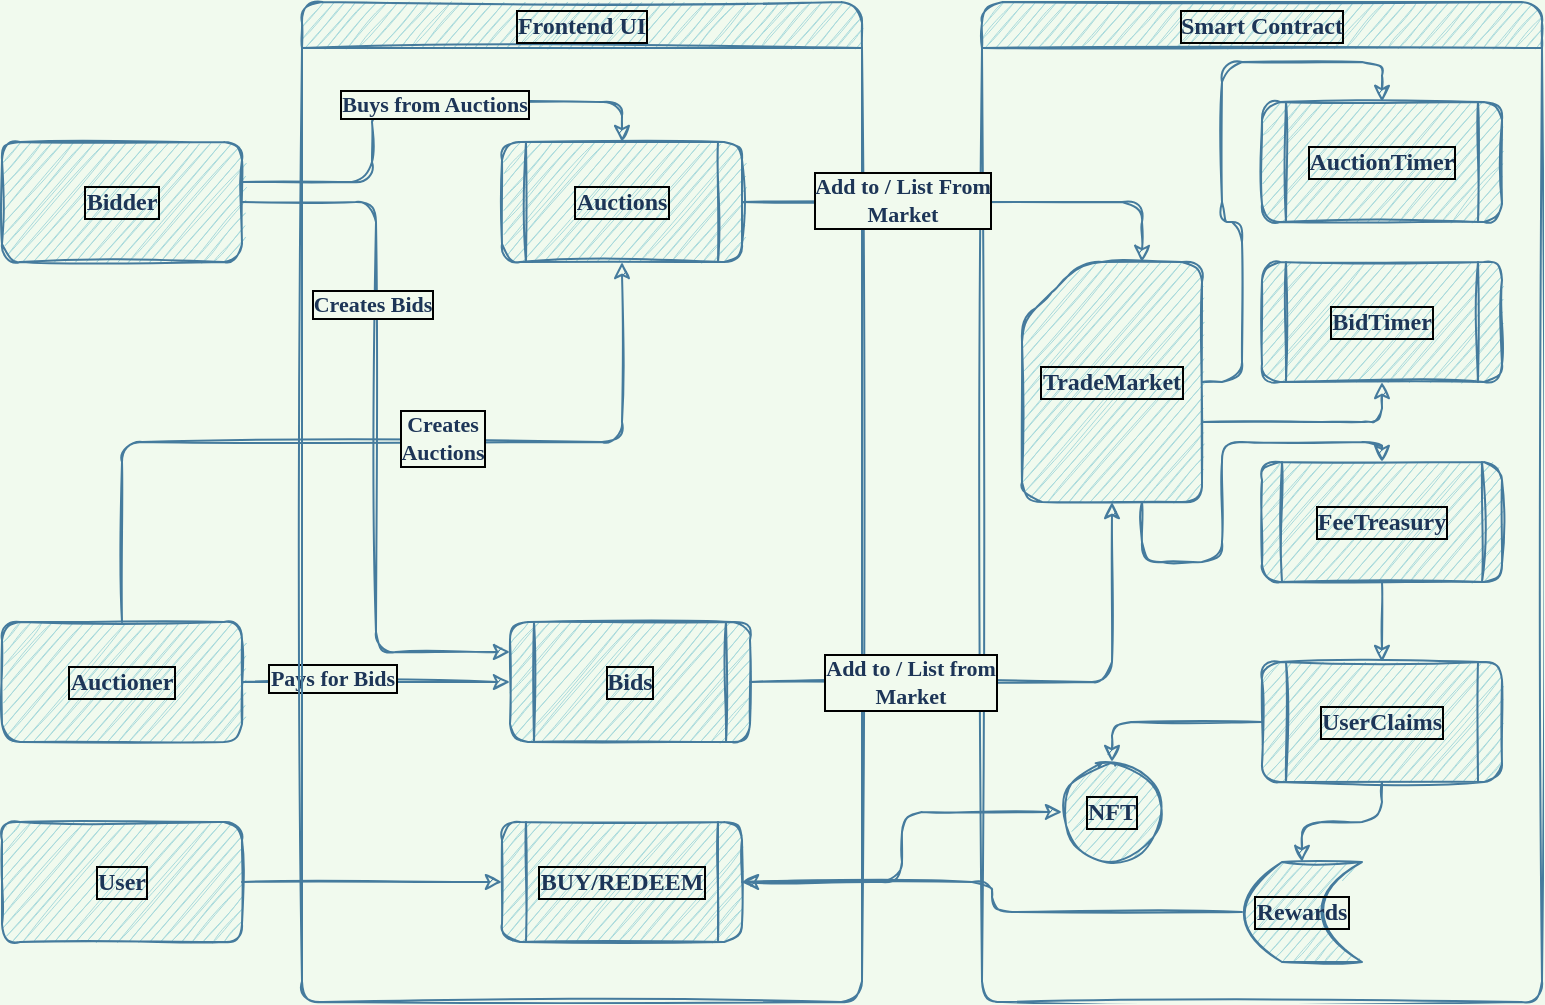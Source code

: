<mxfile version="20.1.1" type="github"><diagram id="liOjjNCT1dq1FV__pWlV" name="Page-1"><mxGraphModel dx="807" dy="535" grid="1" gridSize="10" guides="1" tooltips="1" connect="1" arrows="1" fold="1" page="1" pageScale="1" pageWidth="827" pageHeight="1169" background="#F1FAEE" math="0" shadow="0"><root><mxCell id="0"/><mxCell id="1" parent="0"/><mxCell id="U1PjDym7C2muqjDsKOkz-30" value="" style="group;rounded=1;sketch=1;fontColor=#1D3557;" vertex="1" connectable="0" parent="1"><mxGeometry x="160" y="30" width="770" height="500" as="geometry"/></mxCell><mxCell id="U1PjDym7C2muqjDsKOkz-1" value="Bidder" style="rounded=1;whiteSpace=wrap;html=1;fillColor=#A8DADC;fontColor=#1D3557;strokeColor=#457B9D;labelBorderColor=default;align=center;verticalAlign=middle;horizontal=1;fontStyle=1;fontFamily=Tahoma;sketch=1;" vertex="1" parent="U1PjDym7C2muqjDsKOkz-30"><mxGeometry y="70" width="120" height="60" as="geometry"/></mxCell><mxCell id="U1PjDym7C2muqjDsKOkz-2" value="Auctioner" style="rounded=1;whiteSpace=wrap;html=1;fillColor=#A8DADC;fontColor=#1D3557;strokeColor=#457B9D;labelBorderColor=default;align=center;verticalAlign=middle;horizontal=1;fontStyle=1;fontFamily=Tahoma;sketch=1;" vertex="1" parent="U1PjDym7C2muqjDsKOkz-30"><mxGeometry y="310" width="120" height="60" as="geometry"/></mxCell><mxCell id="U1PjDym7C2muqjDsKOkz-3" value="Auctions" style="shape=process;whiteSpace=wrap;html=1;backgroundOutline=1;fillColor=#A8DADC;strokeColor=#457B9D;fontColor=#1D3557;labelBorderColor=default;align=center;verticalAlign=middle;horizontal=1;fontStyle=1;fontFamily=Tahoma;rounded=1;sketch=1;" vertex="1" parent="U1PjDym7C2muqjDsKOkz-30"><mxGeometry x="250" y="70" width="120" height="60" as="geometry"/></mxCell><mxCell id="U1PjDym7C2muqjDsKOkz-10" style="edgeStyle=orthogonalEdgeStyle;orthogonalLoop=1;jettySize=auto;html=1;entryX=0.5;entryY=0;entryDx=0;entryDy=0;labelBackgroundColor=#F1FAEE;strokeColor=#457B9D;fontColor=#1D3557;rounded=1;labelBorderColor=default;align=center;verticalAlign=middle;horizontal=1;fontStyle=1;fontFamily=Tahoma;sketch=1;" edge="1" parent="U1PjDym7C2muqjDsKOkz-30" source="U1PjDym7C2muqjDsKOkz-1" target="U1PjDym7C2muqjDsKOkz-3"><mxGeometry relative="1" as="geometry"><Array as="points"><mxPoint x="185" y="90"/><mxPoint x="185" y="50"/><mxPoint x="310" y="50"/></Array></mxGeometry></mxCell><mxCell id="U1PjDym7C2muqjDsKOkz-11" value="Buys from Auctions" style="edgeLabel;html=1;align=center;verticalAlign=middle;resizable=0;points=[];labelBackgroundColor=#F1FAEE;fontColor=#1D3557;labelBorderColor=default;horizontal=1;fontStyle=1;fontFamily=Tahoma;rounded=1;sketch=1;" vertex="1" connectable="0" parent="U1PjDym7C2muqjDsKOkz-10"><mxGeometry x="0.088" y="-1" relative="1" as="geometry"><mxPoint as="offset"/></mxGeometry></mxCell><mxCell id="U1PjDym7C2muqjDsKOkz-9" style="edgeStyle=orthogonalEdgeStyle;rounded=1;orthogonalLoop=1;jettySize=auto;html=1;entryX=0.5;entryY=1;entryDx=0;entryDy=0;labelBackgroundColor=#F1FAEE;strokeColor=#457B9D;fontColor=#1D3557;labelBorderColor=default;align=center;verticalAlign=middle;horizontal=1;fontStyle=1;fontFamily=Tahoma;sketch=1;" edge="1" parent="U1PjDym7C2muqjDsKOkz-30" source="U1PjDym7C2muqjDsKOkz-2" target="U1PjDym7C2muqjDsKOkz-3"><mxGeometry relative="1" as="geometry"><Array as="points"><mxPoint x="60" y="220"/><mxPoint x="310" y="220"/></Array></mxGeometry></mxCell><mxCell id="U1PjDym7C2muqjDsKOkz-12" value="Creates &lt;br&gt;Auctions" style="edgeLabel;html=1;align=center;verticalAlign=middle;resizable=0;points=[];labelBackgroundColor=#F1FAEE;fontColor=#1D3557;labelBorderColor=default;horizontal=1;fontStyle=1;fontFamily=Tahoma;rounded=1;sketch=1;" vertex="1" connectable="0" parent="U1PjDym7C2muqjDsKOkz-9"><mxGeometry x="0.163" y="2" relative="1" as="geometry"><mxPoint as="offset"/></mxGeometry></mxCell><mxCell id="U1PjDym7C2muqjDsKOkz-4" value="Bids" style="shape=process;whiteSpace=wrap;html=1;backgroundOutline=1;fillColor=#A8DADC;strokeColor=#457B9D;fontColor=#1D3557;labelBorderColor=default;align=center;verticalAlign=middle;horizontal=1;fontStyle=1;fontFamily=Tahoma;rounded=1;sketch=1;" vertex="1" parent="U1PjDym7C2muqjDsKOkz-30"><mxGeometry x="254" y="310" width="120" height="60" as="geometry"/></mxCell><mxCell id="U1PjDym7C2muqjDsKOkz-7" style="edgeStyle=orthogonalEdgeStyle;orthogonalLoop=1;jettySize=auto;html=1;entryX=0;entryY=0.25;entryDx=0;entryDy=0;labelBackgroundColor=#F1FAEE;strokeColor=#457B9D;fontColor=#1D3557;rounded=1;labelBorderColor=default;align=center;verticalAlign=middle;horizontal=1;fontStyle=1;fontFamily=Tahoma;sketch=1;" edge="1" parent="U1PjDym7C2muqjDsKOkz-30" source="U1PjDym7C2muqjDsKOkz-1" target="U1PjDym7C2muqjDsKOkz-4"><mxGeometry relative="1" as="geometry"/></mxCell><mxCell id="U1PjDym7C2muqjDsKOkz-13" value="Creates Bids&lt;br&gt;" style="edgeLabel;html=1;align=center;verticalAlign=middle;resizable=0;points=[];labelBackgroundColor=#F1FAEE;fontColor=#1D3557;labelBorderColor=default;horizontal=1;fontStyle=1;fontFamily=Tahoma;rounded=1;sketch=1;" vertex="1" connectable="0" parent="U1PjDym7C2muqjDsKOkz-7"><mxGeometry x="-0.343" y="-2" relative="1" as="geometry"><mxPoint as="offset"/></mxGeometry></mxCell><mxCell id="U1PjDym7C2muqjDsKOkz-8" style="edgeStyle=orthogonalEdgeStyle;orthogonalLoop=1;jettySize=auto;html=1;entryX=0;entryY=0.5;entryDx=0;entryDy=0;labelBackgroundColor=#F1FAEE;strokeColor=#457B9D;fontColor=#1D3557;rounded=1;labelBorderColor=default;align=center;verticalAlign=middle;horizontal=1;fontStyle=1;fontFamily=Tahoma;sketch=1;" edge="1" parent="U1PjDym7C2muqjDsKOkz-30" source="U1PjDym7C2muqjDsKOkz-2" target="U1PjDym7C2muqjDsKOkz-4"><mxGeometry relative="1" as="geometry"/></mxCell><mxCell id="U1PjDym7C2muqjDsKOkz-14" value="Pays for Bids" style="edgeLabel;html=1;align=center;verticalAlign=middle;resizable=0;points=[];labelBackgroundColor=#F1FAEE;fontColor=#1D3557;labelBorderColor=default;horizontal=1;fontStyle=1;fontFamily=Tahoma;rounded=1;sketch=1;" vertex="1" connectable="0" parent="U1PjDym7C2muqjDsKOkz-8"><mxGeometry x="-0.328" y="2" relative="1" as="geometry"><mxPoint as="offset"/></mxGeometry></mxCell><mxCell id="U1PjDym7C2muqjDsKOkz-15" value="Frontend UI" style="swimlane;fillColor=#A8DADC;strokeColor=#457B9D;fontColor=#1D3557;labelBorderColor=default;whiteSpace=wrap;html=1;align=center;verticalAlign=middle;horizontal=1;fontStyle=1;fontFamily=Tahoma;rounded=1;sketch=1;" vertex="1" parent="U1PjDym7C2muqjDsKOkz-30"><mxGeometry x="150" width="280" height="500" as="geometry"/></mxCell><mxCell id="U1PjDym7C2muqjDsKOkz-68" value="BUY/REDEEM" style="shape=process;whiteSpace=wrap;html=1;backgroundOutline=1;fillColor=#A8DADC;strokeColor=#457B9D;fontColor=#1D3557;labelBorderColor=default;align=center;verticalAlign=middle;horizontal=1;fontStyle=1;fontFamily=Tahoma;rounded=1;sketch=1;" vertex="1" parent="U1PjDym7C2muqjDsKOkz-15"><mxGeometry x="100" y="410" width="120" height="60" as="geometry"/></mxCell><mxCell id="U1PjDym7C2muqjDsKOkz-16" value="Smart Contract" style="swimlane;fillColor=#A8DADC;strokeColor=#457B9D;fontColor=#1D3557;labelBorderColor=default;whiteSpace=wrap;html=1;align=center;verticalAlign=middle;horizontal=1;fontStyle=1;fontFamily=Tahoma;rounded=1;sketch=1;" vertex="1" parent="U1PjDym7C2muqjDsKOkz-30"><mxGeometry x="490" width="280" height="500" as="geometry"/></mxCell><mxCell id="U1PjDym7C2muqjDsKOkz-27" style="edgeStyle=orthogonalEdgeStyle;rounded=1;sketch=1;orthogonalLoop=1;jettySize=auto;html=1;entryX=0.5;entryY=0;entryDx=0;entryDy=0;fontColor=#1D3557;strokeColor=#457B9D;fillColor=#A8DADC;labelBorderColor=default;align=center;verticalAlign=middle;horizontal=1;fontStyle=1;fontFamily=Tahoma;labelBackgroundColor=#F1FAEE;" edge="1" parent="U1PjDym7C2muqjDsKOkz-16" source="U1PjDym7C2muqjDsKOkz-17" target="U1PjDym7C2muqjDsKOkz-24"><mxGeometry relative="1" as="geometry"><Array as="points"><mxPoint x="80" y="280"/><mxPoint x="120" y="280"/><mxPoint x="120" y="220"/><mxPoint x="200" y="220"/></Array></mxGeometry></mxCell><mxCell id="U1PjDym7C2muqjDsKOkz-28" style="edgeStyle=orthogonalEdgeStyle;rounded=1;sketch=1;orthogonalLoop=1;jettySize=auto;html=1;fontColor=#1D3557;strokeColor=#457B9D;fillColor=#A8DADC;labelBorderColor=default;align=center;verticalAlign=middle;horizontal=1;fontStyle=1;fontFamily=Tahoma;labelBackgroundColor=#F1FAEE;" edge="1" parent="U1PjDym7C2muqjDsKOkz-16" source="U1PjDym7C2muqjDsKOkz-17" target="U1PjDym7C2muqjDsKOkz-23"><mxGeometry relative="1" as="geometry"><Array as="points"><mxPoint x="180" y="210"/><mxPoint x="180" y="210"/></Array></mxGeometry></mxCell><mxCell id="U1PjDym7C2muqjDsKOkz-29" style="edgeStyle=orthogonalEdgeStyle;rounded=1;sketch=1;orthogonalLoop=1;jettySize=auto;html=1;entryX=0.5;entryY=0;entryDx=0;entryDy=0;fontColor=#1D3557;strokeColor=#457B9D;fillColor=#A8DADC;labelBorderColor=default;align=center;verticalAlign=middle;horizontal=1;fontStyle=1;fontFamily=Tahoma;labelBackgroundColor=#F1FAEE;" edge="1" parent="U1PjDym7C2muqjDsKOkz-16" source="U1PjDym7C2muqjDsKOkz-17" target="U1PjDym7C2muqjDsKOkz-22"><mxGeometry relative="1" as="geometry"/></mxCell><mxCell id="U1PjDym7C2muqjDsKOkz-17" value="TradeMarket" style="shape=card;whiteSpace=wrap;html=1;rounded=1;sketch=1;fontColor=#1D3557;strokeColor=#457B9D;fillColor=#A8DADC;labelBorderColor=default;align=center;verticalAlign=middle;horizontal=1;fontStyle=1;fontFamily=Tahoma;" vertex="1" parent="U1PjDym7C2muqjDsKOkz-16"><mxGeometry x="20" y="130" width="90" height="120" as="geometry"/></mxCell><mxCell id="U1PjDym7C2muqjDsKOkz-22" value="AuctionTimer" style="shape=process;whiteSpace=wrap;html=1;backgroundOutline=1;rounded=1;sketch=1;fontColor=#1D3557;strokeColor=#457B9D;fillColor=#A8DADC;labelBorderColor=default;align=center;verticalAlign=middle;horizontal=1;fontStyle=1;fontFamily=Tahoma;" vertex="1" parent="U1PjDym7C2muqjDsKOkz-16"><mxGeometry x="140" y="50" width="120" height="60" as="geometry"/></mxCell><mxCell id="U1PjDym7C2muqjDsKOkz-23" value="BidTimer" style="shape=process;whiteSpace=wrap;html=1;backgroundOutline=1;rounded=1;sketch=1;fontColor=#1D3557;strokeColor=#457B9D;fillColor=#A8DADC;labelBorderColor=default;align=center;verticalAlign=middle;horizontal=1;fontStyle=1;fontFamily=Tahoma;" vertex="1" parent="U1PjDym7C2muqjDsKOkz-16"><mxGeometry x="140" y="130" width="120" height="60" as="geometry"/></mxCell><mxCell id="U1PjDym7C2muqjDsKOkz-32" style="edgeStyle=orthogonalEdgeStyle;rounded=1;sketch=1;orthogonalLoop=1;jettySize=auto;html=1;entryX=0.5;entryY=0;entryDx=0;entryDy=0;labelBorderColor=default;fontFamily=Tahoma;fontColor=#1D3557;strokeColor=#457B9D;fillColor=#A8DADC;labelBackgroundColor=#F1FAEE;" edge="1" parent="U1PjDym7C2muqjDsKOkz-16" source="U1PjDym7C2muqjDsKOkz-24" target="U1PjDym7C2muqjDsKOkz-31"><mxGeometry relative="1" as="geometry"/></mxCell><mxCell id="U1PjDym7C2muqjDsKOkz-24" value="FeeTreasury" style="shape=process;whiteSpace=wrap;html=1;backgroundOutline=1;rounded=1;sketch=1;fontColor=#1D3557;strokeColor=#457B9D;fillColor=#A8DADC;labelBorderColor=default;align=center;verticalAlign=middle;horizontal=1;fontStyle=1;fontFamily=Tahoma;size=0.083;" vertex="1" parent="U1PjDym7C2muqjDsKOkz-16"><mxGeometry x="140" y="230" width="120" height="60" as="geometry"/></mxCell><mxCell id="U1PjDym7C2muqjDsKOkz-25" value="NFT" style="ellipse;whiteSpace=wrap;html=1;aspect=fixed;rounded=1;sketch=1;fontColor=#1D3557;strokeColor=#457B9D;fillColor=#A8DADC;labelBorderColor=default;align=center;verticalAlign=middle;horizontal=1;fontStyle=1;fontFamily=Tahoma;" vertex="1" parent="U1PjDym7C2muqjDsKOkz-16"><mxGeometry x="40" y="380" width="50" height="50" as="geometry"/></mxCell><mxCell id="U1PjDym7C2muqjDsKOkz-26" value="Rewards" style="shape=dataStorage;whiteSpace=wrap;html=1;fixedSize=1;rounded=1;sketch=1;fontColor=#1D3557;strokeColor=#457B9D;fillColor=#A8DADC;labelBorderColor=default;align=center;verticalAlign=middle;horizontal=1;fontStyle=1;fontFamily=Tahoma;" vertex="1" parent="U1PjDym7C2muqjDsKOkz-16"><mxGeometry x="130" y="430" width="60" height="50" as="geometry"/></mxCell><mxCell id="U1PjDym7C2muqjDsKOkz-33" style="edgeStyle=orthogonalEdgeStyle;rounded=1;sketch=1;orthogonalLoop=1;jettySize=auto;html=1;entryX=0.5;entryY=0;entryDx=0;entryDy=0;labelBorderColor=default;fontFamily=Tahoma;fontColor=#1D3557;strokeColor=#457B9D;fillColor=#A8DADC;labelBackgroundColor=#F1FAEE;" edge="1" parent="U1PjDym7C2muqjDsKOkz-16" source="U1PjDym7C2muqjDsKOkz-31" target="U1PjDym7C2muqjDsKOkz-25"><mxGeometry relative="1" as="geometry"/></mxCell><mxCell id="U1PjDym7C2muqjDsKOkz-34" style="edgeStyle=orthogonalEdgeStyle;rounded=1;sketch=1;orthogonalLoop=1;jettySize=auto;html=1;entryX=0.5;entryY=0;entryDx=0;entryDy=0;labelBorderColor=default;fontFamily=Tahoma;fontColor=#1D3557;strokeColor=#457B9D;fillColor=#A8DADC;labelBackgroundColor=#F1FAEE;" edge="1" parent="U1PjDym7C2muqjDsKOkz-16" source="U1PjDym7C2muqjDsKOkz-31" target="U1PjDym7C2muqjDsKOkz-26"><mxGeometry relative="1" as="geometry"/></mxCell><mxCell id="U1PjDym7C2muqjDsKOkz-31" value="UserClaims" style="shape=process;whiteSpace=wrap;html=1;backgroundOutline=1;rounded=1;sketch=1;fontColor=#1D3557;strokeColor=#457B9D;fillColor=#A8DADC;labelBorderColor=default;align=center;verticalAlign=middle;horizontal=1;fontStyle=1;fontFamily=Tahoma;" vertex="1" parent="U1PjDym7C2muqjDsKOkz-16"><mxGeometry x="140" y="330" width="120" height="60" as="geometry"/></mxCell><mxCell id="U1PjDym7C2muqjDsKOkz-18" style="edgeStyle=orthogonalEdgeStyle;rounded=1;sketch=1;orthogonalLoop=1;jettySize=auto;html=1;entryX=0;entryY=0;entryDx=60;entryDy=0;entryPerimeter=0;fontColor=#1D3557;strokeColor=#457B9D;fillColor=#A8DADC;labelBorderColor=default;align=center;verticalAlign=middle;horizontal=1;fontStyle=1;fontFamily=Tahoma;labelBackgroundColor=#F1FAEE;" edge="1" parent="U1PjDym7C2muqjDsKOkz-30" source="U1PjDym7C2muqjDsKOkz-3" target="U1PjDym7C2muqjDsKOkz-17"><mxGeometry relative="1" as="geometry"/></mxCell><mxCell id="U1PjDym7C2muqjDsKOkz-21" value="Add to / List From&lt;br&gt;Market" style="edgeLabel;html=1;align=center;verticalAlign=middle;resizable=0;points=[];fontColor=#1D3557;labelBorderColor=default;horizontal=1;fontStyle=1;fontFamily=Tahoma;rounded=1;sketch=1;labelBackgroundColor=#F1FAEE;" vertex="1" connectable="0" parent="U1PjDym7C2muqjDsKOkz-18"><mxGeometry x="-0.308" y="1" relative="1" as="geometry"><mxPoint as="offset"/></mxGeometry></mxCell><mxCell id="U1PjDym7C2muqjDsKOkz-19" style="edgeStyle=orthogonalEdgeStyle;rounded=1;sketch=1;orthogonalLoop=1;jettySize=auto;html=1;entryX=0.5;entryY=1;entryDx=0;entryDy=0;entryPerimeter=0;fontColor=#1D3557;strokeColor=#457B9D;fillColor=#A8DADC;labelBorderColor=default;align=center;verticalAlign=middle;horizontal=1;fontStyle=1;fontFamily=Tahoma;labelBackgroundColor=#F1FAEE;" edge="1" parent="U1PjDym7C2muqjDsKOkz-30" source="U1PjDym7C2muqjDsKOkz-4" target="U1PjDym7C2muqjDsKOkz-17"><mxGeometry relative="1" as="geometry"/></mxCell><mxCell id="U1PjDym7C2muqjDsKOkz-20" value="Add to / List from&lt;br&gt;Market" style="edgeLabel;html=1;align=center;verticalAlign=middle;resizable=0;points=[];fontColor=#1D3557;labelBorderColor=default;horizontal=1;fontStyle=1;fontFamily=Tahoma;rounded=1;sketch=1;labelBackgroundColor=#F1FAEE;" vertex="1" connectable="0" parent="U1PjDym7C2muqjDsKOkz-19"><mxGeometry x="-0.409" relative="1" as="geometry"><mxPoint as="offset"/></mxGeometry></mxCell><mxCell id="U1PjDym7C2muqjDsKOkz-69" style="edgeStyle=orthogonalEdgeStyle;rounded=1;sketch=1;orthogonalLoop=1;jettySize=auto;html=1;entryX=1;entryY=0.5;entryDx=0;entryDy=0;labelBorderColor=default;fontFamily=Tahoma;fontColor=#1D3557;strokeColor=#457B9D;fillColor=#A8DADC;labelBackgroundColor=#F1FAEE;" edge="1" parent="U1PjDym7C2muqjDsKOkz-30" source="U1PjDym7C2muqjDsKOkz-26" target="U1PjDym7C2muqjDsKOkz-68"><mxGeometry relative="1" as="geometry"/></mxCell><mxCell id="U1PjDym7C2muqjDsKOkz-71" style="edgeStyle=orthogonalEdgeStyle;rounded=1;sketch=1;orthogonalLoop=1;jettySize=auto;html=1;entryX=0;entryY=0.5;entryDx=0;entryDy=0;labelBorderColor=default;fontFamily=Tahoma;fontColor=#1D3557;strokeColor=#457B9D;fillColor=#A8DADC;labelBackgroundColor=#F1FAEE;" edge="1" parent="U1PjDym7C2muqjDsKOkz-30" source="U1PjDym7C2muqjDsKOkz-70" target="U1PjDym7C2muqjDsKOkz-68"><mxGeometry relative="1" as="geometry"/></mxCell><mxCell id="U1PjDym7C2muqjDsKOkz-70" value="User" style="rounded=1;whiteSpace=wrap;html=1;fillColor=#A8DADC;fontColor=#1D3557;strokeColor=#457B9D;labelBorderColor=default;align=center;verticalAlign=middle;horizontal=1;fontStyle=1;fontFamily=Tahoma;sketch=1;" vertex="1" parent="U1PjDym7C2muqjDsKOkz-30"><mxGeometry y="410" width="120" height="60" as="geometry"/></mxCell><mxCell id="U1PjDym7C2muqjDsKOkz-72" style="edgeStyle=orthogonalEdgeStyle;rounded=1;sketch=1;orthogonalLoop=1;jettySize=auto;html=1;labelBorderColor=default;fontFamily=Tahoma;fontColor=#1D3557;strokeColor=#457B9D;fillColor=#A8DADC;labelBackgroundColor=#F1FAEE;" edge="1" parent="U1PjDym7C2muqjDsKOkz-30" source="U1PjDym7C2muqjDsKOkz-68" target="U1PjDym7C2muqjDsKOkz-25"><mxGeometry relative="1" as="geometry"/></mxCell></root></mxGraphModel></diagram></mxfile>